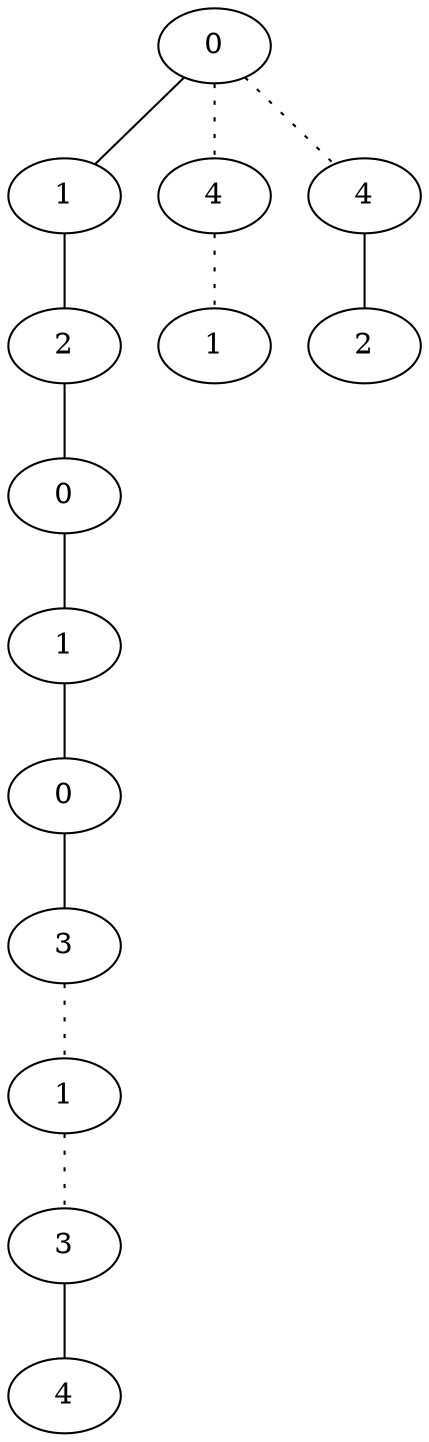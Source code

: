 graph {
a0[label=0];
a1[label=1];
a2[label=2];
a3[label=0];
a4[label=1];
a5[label=0];
a6[label=3];
a7[label=1];
a8[label=3];
a9[label=4];
a10[label=4];
a11[label=1];
a12[label=4];
a13[label=2];
a0 -- a1;
a0 -- a10 [style=dotted];
a0 -- a12 [style=dotted];
a1 -- a2;
a2 -- a3;
a3 -- a4;
a4 -- a5;
a5 -- a6;
a6 -- a7 [style=dotted];
a7 -- a8 [style=dotted];
a8 -- a9;
a10 -- a11 [style=dotted];
a12 -- a13;
}
